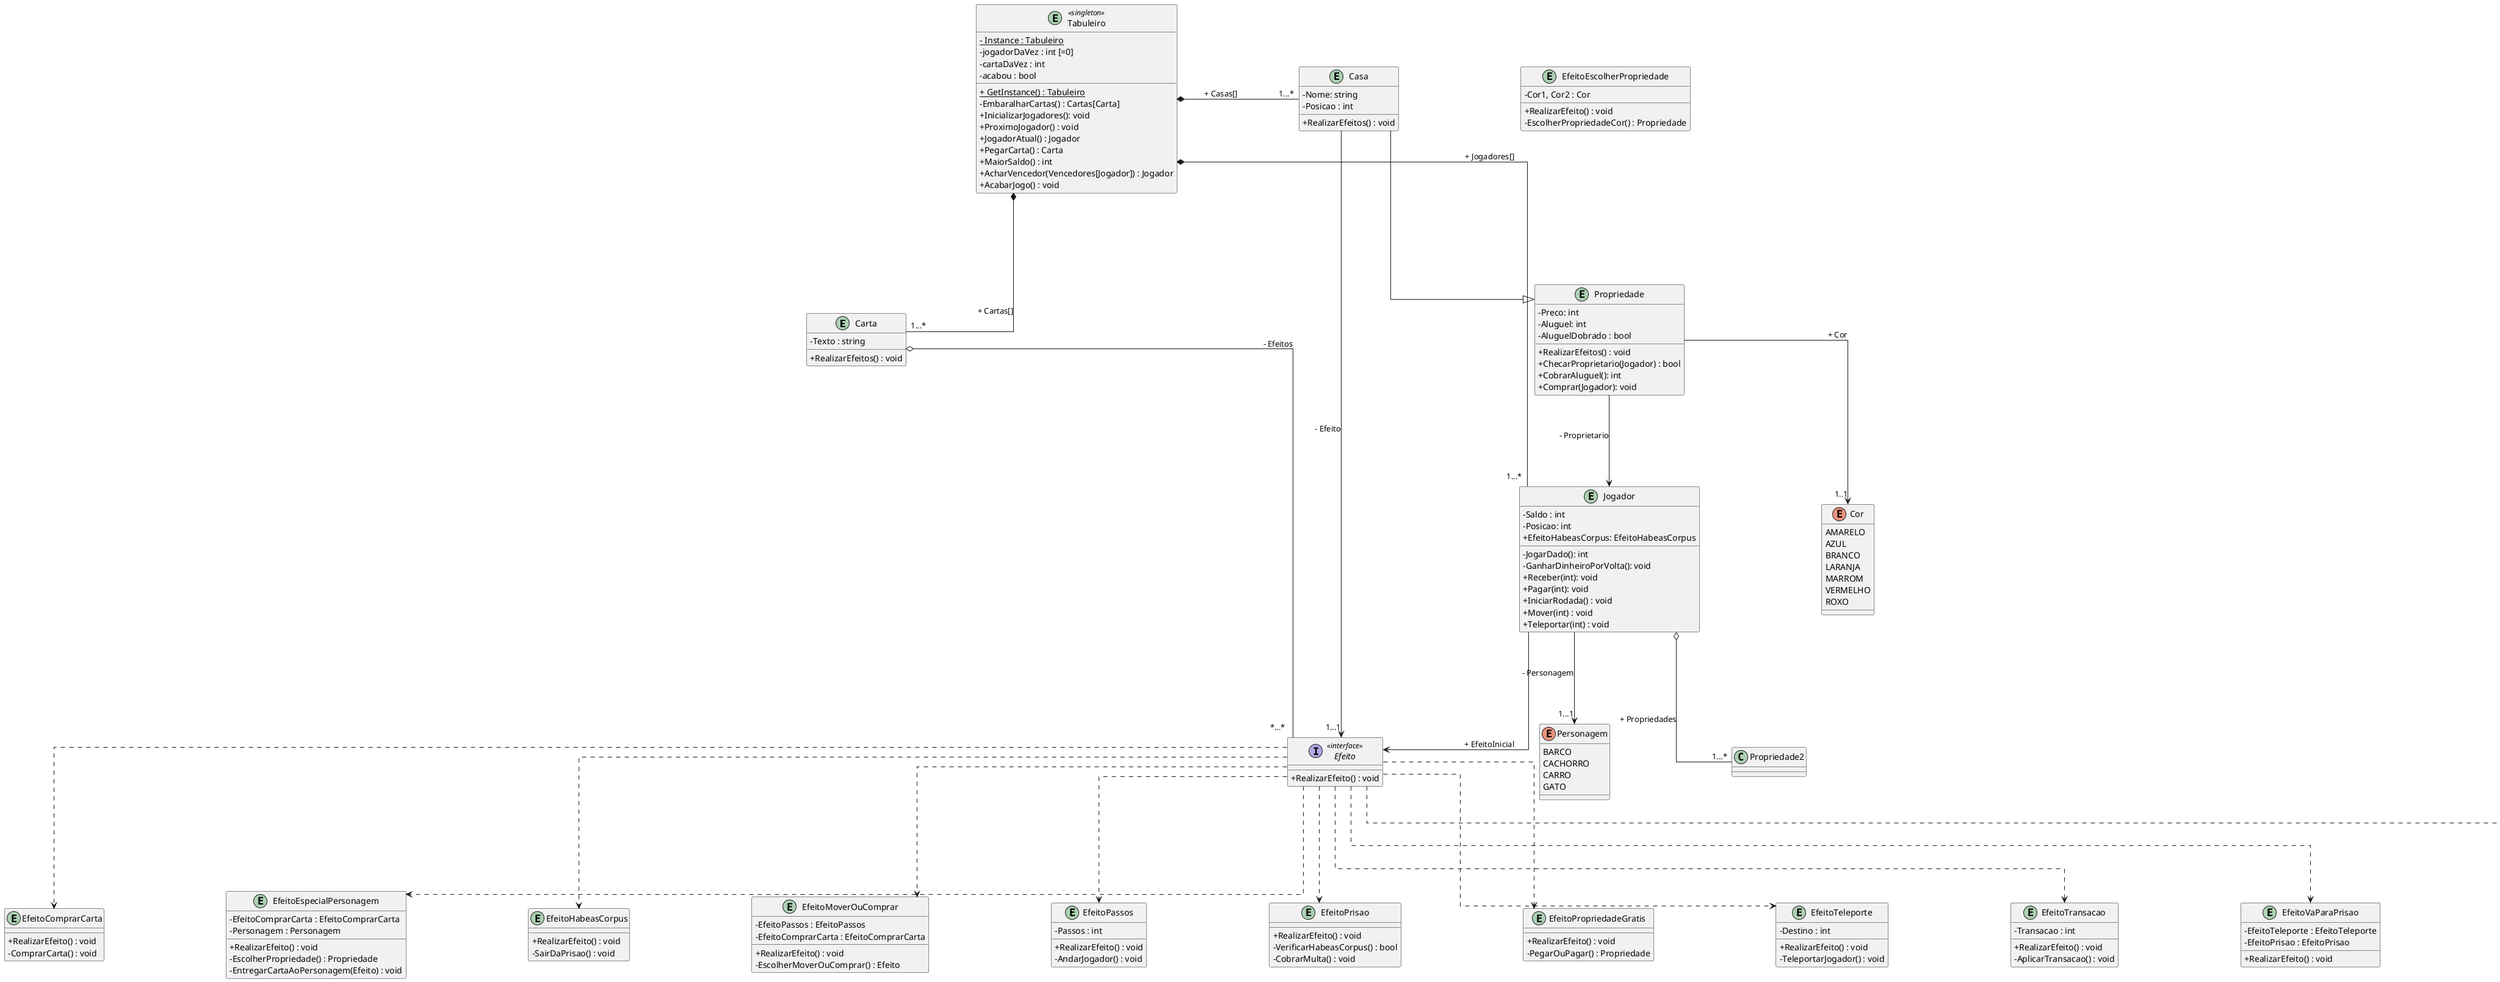@startuml diagrama
skinparam linetype ortho
skinparam classAttributeIconSize 0
skinparam nodesep 200
skinparam ranksep 150

entity Carta{
    - Texto : string
    + RealizarEfeitos() : void
}

entity Casa{
    - Nome: string
    - Posicao : int

    + RealizarEfeitos() : void
}

enum Cor{
    AMARELO
    AZUL
    BRANCO
    LARANJA
    MARROM
    VERMELHO
    ROXO
}

interface Efeito <<interface>>{
    + RealizarEfeito() : void
}

entity Jogador{
    - Saldo : int
    - Posicao: int
    + EfeitoHabeasCorpus: EfeitoHabeasCorpus

    - JogarDado(): int
    - GanharDinheiroPorVolta(): void
    + Receber(int): void
    + Pagar(int): void
    + IniciarRodada() : void
    + Mover(int) : void
    + Teleportar(int) : void
}

enum Personagem{
    BARCO
    CACHORRO
    CARRO
    GATO
}

entity Propriedade{
    - Preco: int
    - Aluguel: int
    - AluguelDobrado : bool

    + RealizarEfeitos() : void
    + ChecarProprietario(Jogador) : bool
    + CobrarAluguel(): int
    + Comprar(Jogador): void
}

entity Tabuleiro<<singleton>>{
    <u>- Instance : Tabuleiro</u>
    - jogadorDaVez : int [=0]
    - cartaDaVez : int
    - acabou : bool

    <u>+ GetInstance() : Tabuleiro</u>
    - EmbaralharCartas() : Cartas[Carta]
    + InicializarJogadores(): void
    + ProximoJogador() : void
    + JogadorAtual() : Jogador
    + PegarCarta() : Carta
    + MaiorSaldo() : int
    + AcharVencedor(Vencedores[Jogador]) : Jogador
    + AcabarJogo() : void
}

entity EfeitoComprarCarta{
    + RealizarEfeito() : void
    - ComprarCarta() : void 
}

entity EfeitoEscolherPropriedade{
    - Cor1, Cor2 : Cor

    + RealizarEfeito() : void
    - EscolherPropriedadeCor() : Propriedade
}

entity EfeitoEspecialPersonagem{
    - EfeitoComprarCarta : EfeitoComprarCarta
    - Personagem : Personagem

    + RealizarEfeito() : void
    - EscolherPropriedade() : Propriedade
    - EntregarCartaAoPersonagem(Efeito) : void
}

entity EfeitoHabeasCorpus{
    + RealizarEfeito() : void
    - SairDaPrisao() : void
}

entity EfeitoMoverOuComprar{
    - EfeitoPassos : EfeitoPassos
    - EfeitoComprarCarta : EfeitoComprarCarta

    + RealizarEfeito() : void
    - EscolherMoverOuComprar() : Efeito
}

entity EfeitoPassos{
    - Passos : int

    + RealizarEfeito() : void
    - AndarJogador() : void
}

entity EfeitoPrisao{
    + RealizarEfeito() : void
    - VerificarHabeasCorpus() : bool
    - CobrarMulta() : void
}

entity EfeitoPropriedadeGratis{
    + RealizarEfeito() : void
    - PegarOuPagar() : Propriedade
}

entity EfeitoTeleporte{
    - Destino : int

    + RealizarEfeito() : void
    - TeleportarJogador() : void
}

entity EfeitoTransacao{
    - Transacao : int

    + RealizarEfeito() : void
    - AplicarTransacao() : void
}

entity EfeitoVaParaPrisao{
    - EfeitoTeleporte : EfeitoTeleporte
    - EfeitoPrisao : EfeitoPrisao
    + RealizarEfeito() : void
}

Carta o- "*...*" Efeito : - Efeitos

Casa --|> Propriedade
Casa --> "1...1" Efeito : - Efeito

Jogador  o-- "1...*" Propriedade2 : + Propriedades
Jogador --> "1...1" Personagem : - Personagem
Jogador --> Efeito : + EfeitoInicial

Propriedade --> "1..1" Cor : + Cor
Propriedade --> Jogador: - Proprietario

Tabuleiro *- "1...*" Jogador : + Jogadores[]
Tabuleiro *- "1...*" Casa : + Casas[]
Tabuleiro *- "1...*" Carta : + Cartas[]

Efeito ..> EfeitoComprarCarta
Efeito ..> EfeitoEscolhePropriedade
Efeito ..> EfeitoEspecialPersonagem
Efeito ..> EfeitoHabeasCorpus
Efeito ..> EfeitoMoverOuComprar
Efeito ..> EfeitoPassos
Efeito ..> EfeitoPropriedadeGratis
Efeito ..> EfeitoPrisao
Efeito ..> EfeitoTeleporte
Efeito ..> EfeitoTransacao
Efeito ..> EfeitoVaParaPrisao

@enduml